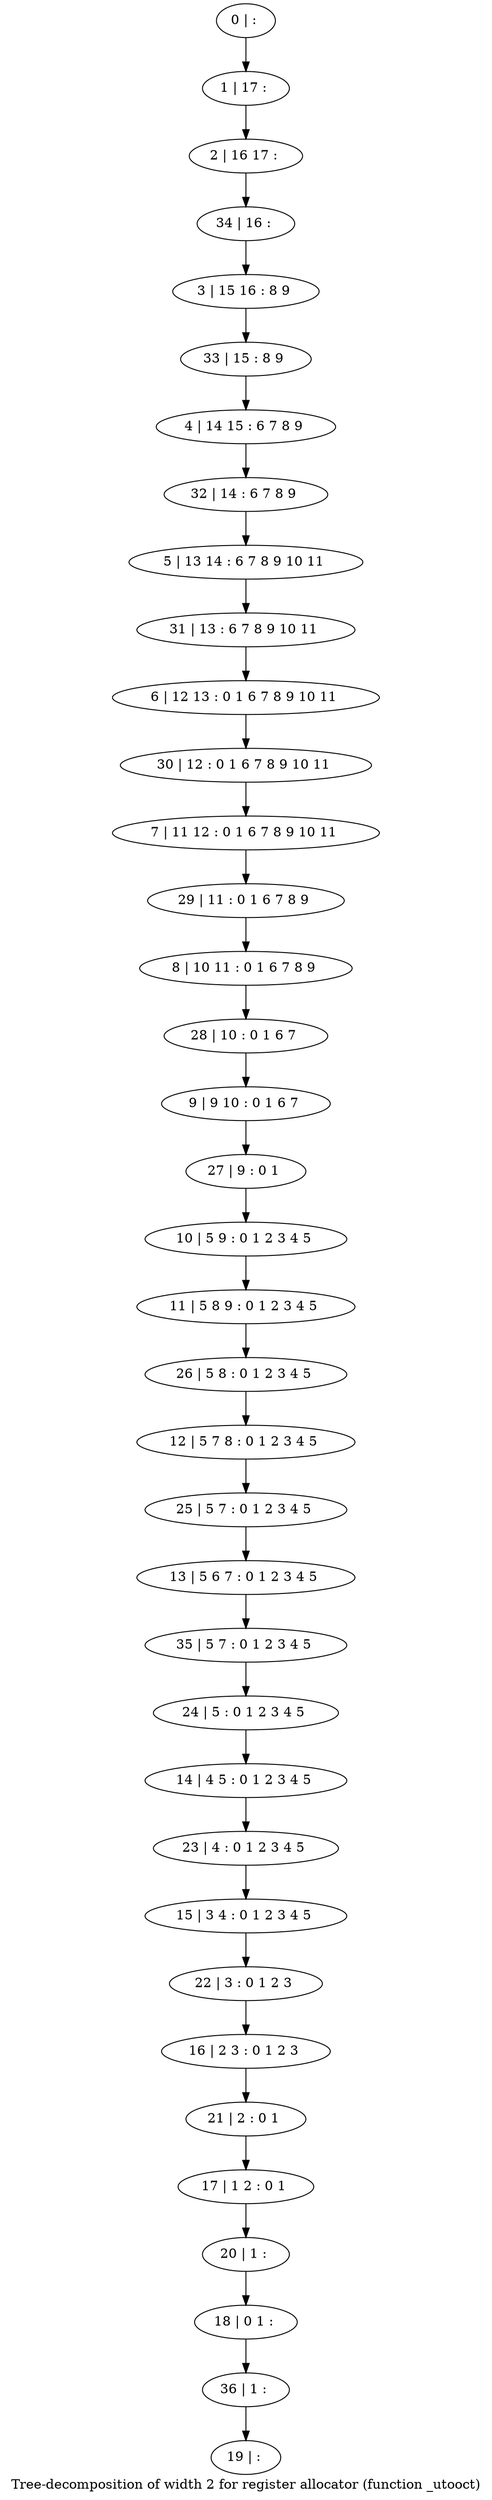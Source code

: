 digraph G {
graph [label="Tree-decomposition of width 2 for register allocator (function _utooct)"]
0[label="0 | : "];
1[label="1 | 17 : "];
2[label="2 | 16 17 : "];
3[label="3 | 15 16 : 8 9 "];
4[label="4 | 14 15 : 6 7 8 9 "];
5[label="5 | 13 14 : 6 7 8 9 10 11 "];
6[label="6 | 12 13 : 0 1 6 7 8 9 10 11 "];
7[label="7 | 11 12 : 0 1 6 7 8 9 10 11 "];
8[label="8 | 10 11 : 0 1 6 7 8 9 "];
9[label="9 | 9 10 : 0 1 6 7 "];
10[label="10 | 5 9 : 0 1 2 3 4 5 "];
11[label="11 | 5 8 9 : 0 1 2 3 4 5 "];
12[label="12 | 5 7 8 : 0 1 2 3 4 5 "];
13[label="13 | 5 6 7 : 0 1 2 3 4 5 "];
14[label="14 | 4 5 : 0 1 2 3 4 5 "];
15[label="15 | 3 4 : 0 1 2 3 4 5 "];
16[label="16 | 2 3 : 0 1 2 3 "];
17[label="17 | 1 2 : 0 1 "];
18[label="18 | 0 1 : "];
19[label="19 | : "];
20[label="20 | 1 : "];
21[label="21 | 2 : 0 1 "];
22[label="22 | 3 : 0 1 2 3 "];
23[label="23 | 4 : 0 1 2 3 4 5 "];
24[label="24 | 5 : 0 1 2 3 4 5 "];
25[label="25 | 5 7 : 0 1 2 3 4 5 "];
26[label="26 | 5 8 : 0 1 2 3 4 5 "];
27[label="27 | 9 : 0 1 "];
28[label="28 | 10 : 0 1 6 7 "];
29[label="29 | 11 : 0 1 6 7 8 9 "];
30[label="30 | 12 : 0 1 6 7 8 9 10 11 "];
31[label="31 | 13 : 6 7 8 9 10 11 "];
32[label="32 | 14 : 6 7 8 9 "];
33[label="33 | 15 : 8 9 "];
34[label="34 | 16 : "];
35[label="35 | 5 7 : 0 1 2 3 4 5 "];
36[label="36 | 1 : "];
0->1 ;
1->2 ;
10->11 ;
20->18 ;
17->20 ;
21->17 ;
16->21 ;
22->16 ;
15->22 ;
23->15 ;
14->23 ;
24->14 ;
25->13 ;
12->25 ;
26->12 ;
11->26 ;
27->10 ;
9->27 ;
28->9 ;
8->28 ;
29->8 ;
7->29 ;
30->7 ;
6->30 ;
31->6 ;
5->31 ;
32->5 ;
4->32 ;
33->4 ;
3->33 ;
34->3 ;
2->34 ;
35->24 ;
13->35 ;
36->19 ;
18->36 ;
}
